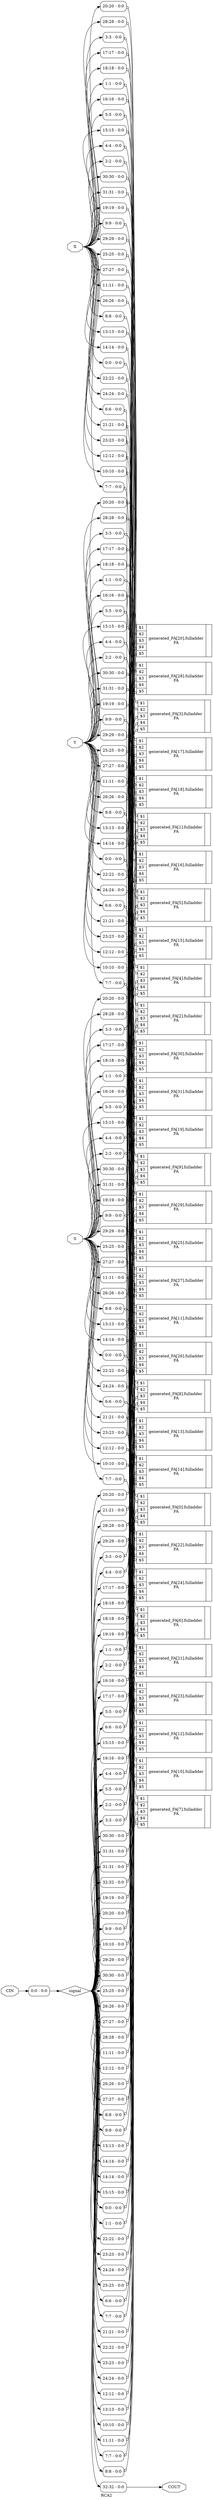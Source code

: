 digraph "RCA2" {
label="RCA2";
rankdir="LR";
remincross=true;
n1 [ shape=diamond, label="signal", color="black", fontcolor="black" ];
n2 [ shape=octagon, label="S", color="black", fontcolor="black" ];
n3 [ shape=octagon, label="COUT", color="black", fontcolor="black" ];
n4 [ shape=octagon, label="CIN", color="black", fontcolor="black" ];
n5 [ shape=octagon, label="Y", color="black", fontcolor="black" ];
n6 [ shape=octagon, label="X", color="black", fontcolor="black" ];
c12 [ shape=record, label="{{<p7> $1|<p8> $2|<p9> $3|<p10> $4|<p11> $5}|generated_FA[31].fulladder\nFA|{}}" ];
x0 [ shape=record, style=rounded, label="<s0> 31:31 - 0:0 " ];
x0:e -> c12:p11:w [arrowhead=odiamond, arrowtail=odiamond, dir=both, color="black", label=""];
x1 [ shape=record, style=rounded, label="<s0> 32:32 - 0:0 " ];
x1:e -> c12:p10:w [arrowhead=odiamond, arrowtail=odiamond, dir=both, color="black", label=""];
x2 [ shape=record, style=rounded, label="<s0> 31:31 - 0:0 " ];
x2:e -> c12:p9:w [arrowhead=odiamond, arrowtail=odiamond, dir=both, color="black", label=""];
x3 [ shape=record, style=rounded, label="<s0> 31:31 - 0:0 " ];
x3:e -> c12:p8:w [arrowhead=odiamond, arrowtail=odiamond, dir=both, color="black", label=""];
x4 [ shape=record, style=rounded, label="<s0> 31:31 - 0:0 " ];
x4:e -> c12:p7:w [arrowhead=odiamond, arrowtail=odiamond, dir=both, color="black", label=""];
c13 [ shape=record, label="{{<p7> $1|<p8> $2|<p9> $3|<p10> $4|<p11> $5}|generated_FA[30].fulladder\nFA|{}}" ];
x5 [ shape=record, style=rounded, label="<s0> 30:30 - 0:0 " ];
x5:e -> c13:p11:w [arrowhead=odiamond, arrowtail=odiamond, dir=both, color="black", label=""];
x6 [ shape=record, style=rounded, label="<s0> 31:31 - 0:0 " ];
x6:e -> c13:p10:w [arrowhead=odiamond, arrowtail=odiamond, dir=both, color="black", label=""];
x7 [ shape=record, style=rounded, label="<s0> 30:30 - 0:0 " ];
x7:e -> c13:p9:w [arrowhead=odiamond, arrowtail=odiamond, dir=both, color="black", label=""];
x8 [ shape=record, style=rounded, label="<s0> 30:30 - 0:0 " ];
x8:e -> c13:p8:w [arrowhead=odiamond, arrowtail=odiamond, dir=both, color="black", label=""];
x9 [ shape=record, style=rounded, label="<s0> 30:30 - 0:0 " ];
x9:e -> c13:p7:w [arrowhead=odiamond, arrowtail=odiamond, dir=both, color="black", label=""];
c14 [ shape=record, label="{{<p7> $1|<p8> $2|<p9> $3|<p10> $4|<p11> $5}|generated_FA[29].fulladder\nFA|{}}" ];
x10 [ shape=record, style=rounded, label="<s0> 29:29 - 0:0 " ];
x10:e -> c14:p11:w [arrowhead=odiamond, arrowtail=odiamond, dir=both, color="black", label=""];
x11 [ shape=record, style=rounded, label="<s0> 30:30 - 0:0 " ];
x11:e -> c14:p10:w [arrowhead=odiamond, arrowtail=odiamond, dir=both, color="black", label=""];
x12 [ shape=record, style=rounded, label="<s0> 29:29 - 0:0 " ];
x12:e -> c14:p9:w [arrowhead=odiamond, arrowtail=odiamond, dir=both, color="black", label=""];
x13 [ shape=record, style=rounded, label="<s0> 29:29 - 0:0 " ];
x13:e -> c14:p8:w [arrowhead=odiamond, arrowtail=odiamond, dir=both, color="black", label=""];
x14 [ shape=record, style=rounded, label="<s0> 29:29 - 0:0 " ];
x14:e -> c14:p7:w [arrowhead=odiamond, arrowtail=odiamond, dir=both, color="black", label=""];
c15 [ shape=record, label="{{<p7> $1|<p8> $2|<p9> $3|<p10> $4|<p11> $5}|generated_FA[28].fulladder\nFA|{}}" ];
x15 [ shape=record, style=rounded, label="<s0> 28:28 - 0:0 " ];
x15:e -> c15:p11:w [arrowhead=odiamond, arrowtail=odiamond, dir=both, color="black", label=""];
x16 [ shape=record, style=rounded, label="<s0> 29:29 - 0:0 " ];
x16:e -> c15:p10:w [arrowhead=odiamond, arrowtail=odiamond, dir=both, color="black", label=""];
x17 [ shape=record, style=rounded, label="<s0> 28:28 - 0:0 " ];
x17:e -> c15:p9:w [arrowhead=odiamond, arrowtail=odiamond, dir=both, color="black", label=""];
x18 [ shape=record, style=rounded, label="<s0> 28:28 - 0:0 " ];
x18:e -> c15:p8:w [arrowhead=odiamond, arrowtail=odiamond, dir=both, color="black", label=""];
x19 [ shape=record, style=rounded, label="<s0> 28:28 - 0:0 " ];
x19:e -> c15:p7:w [arrowhead=odiamond, arrowtail=odiamond, dir=both, color="black", label=""];
c16 [ shape=record, label="{{<p7> $1|<p8> $2|<p9> $3|<p10> $4|<p11> $5}|generated_FA[27].fulladder\nFA|{}}" ];
x20 [ shape=record, style=rounded, label="<s0> 27:27 - 0:0 " ];
x20:e -> c16:p11:w [arrowhead=odiamond, arrowtail=odiamond, dir=both, color="black", label=""];
x21 [ shape=record, style=rounded, label="<s0> 28:28 - 0:0 " ];
x21:e -> c16:p10:w [arrowhead=odiamond, arrowtail=odiamond, dir=both, color="black", label=""];
x22 [ shape=record, style=rounded, label="<s0> 27:27 - 0:0 " ];
x22:e -> c16:p9:w [arrowhead=odiamond, arrowtail=odiamond, dir=both, color="black", label=""];
x23 [ shape=record, style=rounded, label="<s0> 27:27 - 0:0 " ];
x23:e -> c16:p8:w [arrowhead=odiamond, arrowtail=odiamond, dir=both, color="black", label=""];
x24 [ shape=record, style=rounded, label="<s0> 27:27 - 0:0 " ];
x24:e -> c16:p7:w [arrowhead=odiamond, arrowtail=odiamond, dir=both, color="black", label=""];
c17 [ shape=record, label="{{<p7> $1|<p8> $2|<p9> $3|<p10> $4|<p11> $5}|generated_FA[26].fulladder\nFA|{}}" ];
x25 [ shape=record, style=rounded, label="<s0> 26:26 - 0:0 " ];
x25:e -> c17:p11:w [arrowhead=odiamond, arrowtail=odiamond, dir=both, color="black", label=""];
x26 [ shape=record, style=rounded, label="<s0> 27:27 - 0:0 " ];
x26:e -> c17:p10:w [arrowhead=odiamond, arrowtail=odiamond, dir=both, color="black", label=""];
x27 [ shape=record, style=rounded, label="<s0> 26:26 - 0:0 " ];
x27:e -> c17:p9:w [arrowhead=odiamond, arrowtail=odiamond, dir=both, color="black", label=""];
x28 [ shape=record, style=rounded, label="<s0> 26:26 - 0:0 " ];
x28:e -> c17:p8:w [arrowhead=odiamond, arrowtail=odiamond, dir=both, color="black", label=""];
x29 [ shape=record, style=rounded, label="<s0> 26:26 - 0:0 " ];
x29:e -> c17:p7:w [arrowhead=odiamond, arrowtail=odiamond, dir=both, color="black", label=""];
c18 [ shape=record, label="{{<p7> $1|<p8> $2|<p9> $3|<p10> $4|<p11> $5}|generated_FA[25].fulladder\nFA|{}}" ];
x30 [ shape=record, style=rounded, label="<s0> 25:25 - 0:0 " ];
x30:e -> c18:p11:w [arrowhead=odiamond, arrowtail=odiamond, dir=both, color="black", label=""];
x31 [ shape=record, style=rounded, label="<s0> 26:26 - 0:0 " ];
x31:e -> c18:p10:w [arrowhead=odiamond, arrowtail=odiamond, dir=both, color="black", label=""];
x32 [ shape=record, style=rounded, label="<s0> 25:25 - 0:0 " ];
x32:e -> c18:p9:w [arrowhead=odiamond, arrowtail=odiamond, dir=both, color="black", label=""];
x33 [ shape=record, style=rounded, label="<s0> 25:25 - 0:0 " ];
x33:e -> c18:p8:w [arrowhead=odiamond, arrowtail=odiamond, dir=both, color="black", label=""];
x34 [ shape=record, style=rounded, label="<s0> 25:25 - 0:0 " ];
x34:e -> c18:p7:w [arrowhead=odiamond, arrowtail=odiamond, dir=both, color="black", label=""];
c19 [ shape=record, label="{{<p7> $1|<p8> $2|<p9> $3|<p10> $4|<p11> $5}|generated_FA[24].fulladder\nFA|{}}" ];
x35 [ shape=record, style=rounded, label="<s0> 24:24 - 0:0 " ];
x35:e -> c19:p11:w [arrowhead=odiamond, arrowtail=odiamond, dir=both, color="black", label=""];
x36 [ shape=record, style=rounded, label="<s0> 25:25 - 0:0 " ];
x36:e -> c19:p10:w [arrowhead=odiamond, arrowtail=odiamond, dir=both, color="black", label=""];
x37 [ shape=record, style=rounded, label="<s0> 24:24 - 0:0 " ];
x37:e -> c19:p9:w [arrowhead=odiamond, arrowtail=odiamond, dir=both, color="black", label=""];
x38 [ shape=record, style=rounded, label="<s0> 24:24 - 0:0 " ];
x38:e -> c19:p8:w [arrowhead=odiamond, arrowtail=odiamond, dir=both, color="black", label=""];
x39 [ shape=record, style=rounded, label="<s0> 24:24 - 0:0 " ];
x39:e -> c19:p7:w [arrowhead=odiamond, arrowtail=odiamond, dir=both, color="black", label=""];
c20 [ shape=record, label="{{<p7> $1|<p8> $2|<p9> $3|<p10> $4|<p11> $5}|generated_FA[23].fulladder\nFA|{}}" ];
x40 [ shape=record, style=rounded, label="<s0> 23:23 - 0:0 " ];
x40:e -> c20:p11:w [arrowhead=odiamond, arrowtail=odiamond, dir=both, color="black", label=""];
x41 [ shape=record, style=rounded, label="<s0> 24:24 - 0:0 " ];
x41:e -> c20:p10:w [arrowhead=odiamond, arrowtail=odiamond, dir=both, color="black", label=""];
x42 [ shape=record, style=rounded, label="<s0> 23:23 - 0:0 " ];
x42:e -> c20:p9:w [arrowhead=odiamond, arrowtail=odiamond, dir=both, color="black", label=""];
x43 [ shape=record, style=rounded, label="<s0> 23:23 - 0:0 " ];
x43:e -> c20:p8:w [arrowhead=odiamond, arrowtail=odiamond, dir=both, color="black", label=""];
x44 [ shape=record, style=rounded, label="<s0> 23:23 - 0:0 " ];
x44:e -> c20:p7:w [arrowhead=odiamond, arrowtail=odiamond, dir=both, color="black", label=""];
c21 [ shape=record, label="{{<p7> $1|<p8> $2|<p9> $3|<p10> $4|<p11> $5}|generated_FA[22].fulladder\nFA|{}}" ];
x45 [ shape=record, style=rounded, label="<s0> 22:22 - 0:0 " ];
x45:e -> c21:p11:w [arrowhead=odiamond, arrowtail=odiamond, dir=both, color="black", label=""];
x46 [ shape=record, style=rounded, label="<s0> 23:23 - 0:0 " ];
x46:e -> c21:p10:w [arrowhead=odiamond, arrowtail=odiamond, dir=both, color="black", label=""];
x47 [ shape=record, style=rounded, label="<s0> 22:22 - 0:0 " ];
x47:e -> c21:p9:w [arrowhead=odiamond, arrowtail=odiamond, dir=both, color="black", label=""];
x48 [ shape=record, style=rounded, label="<s0> 22:22 - 0:0 " ];
x48:e -> c21:p8:w [arrowhead=odiamond, arrowtail=odiamond, dir=both, color="black", label=""];
x49 [ shape=record, style=rounded, label="<s0> 22:22 - 0:0 " ];
x49:e -> c21:p7:w [arrowhead=odiamond, arrowtail=odiamond, dir=both, color="black", label=""];
c22 [ shape=record, label="{{<p7> $1|<p8> $2|<p9> $3|<p10> $4|<p11> $5}|generated_FA[21].fulladder\nFA|{}}" ];
x50 [ shape=record, style=rounded, label="<s0> 21:21 - 0:0 " ];
x50:e -> c22:p11:w [arrowhead=odiamond, arrowtail=odiamond, dir=both, color="black", label=""];
x51 [ shape=record, style=rounded, label="<s0> 22:22 - 0:0 " ];
x51:e -> c22:p10:w [arrowhead=odiamond, arrowtail=odiamond, dir=both, color="black", label=""];
x52 [ shape=record, style=rounded, label="<s0> 21:21 - 0:0 " ];
x52:e -> c22:p9:w [arrowhead=odiamond, arrowtail=odiamond, dir=both, color="black", label=""];
x53 [ shape=record, style=rounded, label="<s0> 21:21 - 0:0 " ];
x53:e -> c22:p8:w [arrowhead=odiamond, arrowtail=odiamond, dir=both, color="black", label=""];
x54 [ shape=record, style=rounded, label="<s0> 21:21 - 0:0 " ];
x54:e -> c22:p7:w [arrowhead=odiamond, arrowtail=odiamond, dir=both, color="black", label=""];
c23 [ shape=record, label="{{<p7> $1|<p8> $2|<p9> $3|<p10> $4|<p11> $5}|generated_FA[20].fulladder\nFA|{}}" ];
x55 [ shape=record, style=rounded, label="<s0> 20:20 - 0:0 " ];
x55:e -> c23:p11:w [arrowhead=odiamond, arrowtail=odiamond, dir=both, color="black", label=""];
x56 [ shape=record, style=rounded, label="<s0> 21:21 - 0:0 " ];
x56:e -> c23:p10:w [arrowhead=odiamond, arrowtail=odiamond, dir=both, color="black", label=""];
x57 [ shape=record, style=rounded, label="<s0> 20:20 - 0:0 " ];
x57:e -> c23:p9:w [arrowhead=odiamond, arrowtail=odiamond, dir=both, color="black", label=""];
x58 [ shape=record, style=rounded, label="<s0> 20:20 - 0:0 " ];
x58:e -> c23:p8:w [arrowhead=odiamond, arrowtail=odiamond, dir=both, color="black", label=""];
x59 [ shape=record, style=rounded, label="<s0> 20:20 - 0:0 " ];
x59:e -> c23:p7:w [arrowhead=odiamond, arrowtail=odiamond, dir=both, color="black", label=""];
c24 [ shape=record, label="{{<p7> $1|<p8> $2|<p9> $3|<p10> $4|<p11> $5}|generated_FA[19].fulladder\nFA|{}}" ];
x60 [ shape=record, style=rounded, label="<s0> 19:19 - 0:0 " ];
x60:e -> c24:p11:w [arrowhead=odiamond, arrowtail=odiamond, dir=both, color="black", label=""];
x61 [ shape=record, style=rounded, label="<s0> 20:20 - 0:0 " ];
x61:e -> c24:p10:w [arrowhead=odiamond, arrowtail=odiamond, dir=both, color="black", label=""];
x62 [ shape=record, style=rounded, label="<s0> 19:19 - 0:0 " ];
x62:e -> c24:p9:w [arrowhead=odiamond, arrowtail=odiamond, dir=both, color="black", label=""];
x63 [ shape=record, style=rounded, label="<s0> 19:19 - 0:0 " ];
x63:e -> c24:p8:w [arrowhead=odiamond, arrowtail=odiamond, dir=both, color="black", label=""];
x64 [ shape=record, style=rounded, label="<s0> 19:19 - 0:0 " ];
x64:e -> c24:p7:w [arrowhead=odiamond, arrowtail=odiamond, dir=both, color="black", label=""];
c25 [ shape=record, label="{{<p7> $1|<p8> $2|<p9> $3|<p10> $4|<p11> $5}|generated_FA[18].fulladder\nFA|{}}" ];
x65 [ shape=record, style=rounded, label="<s0> 18:18 - 0:0 " ];
x65:e -> c25:p11:w [arrowhead=odiamond, arrowtail=odiamond, dir=both, color="black", label=""];
x66 [ shape=record, style=rounded, label="<s0> 19:19 - 0:0 " ];
x66:e -> c25:p10:w [arrowhead=odiamond, arrowtail=odiamond, dir=both, color="black", label=""];
x67 [ shape=record, style=rounded, label="<s0> 18:18 - 0:0 " ];
x67:e -> c25:p9:w [arrowhead=odiamond, arrowtail=odiamond, dir=both, color="black", label=""];
x68 [ shape=record, style=rounded, label="<s0> 18:18 - 0:0 " ];
x68:e -> c25:p8:w [arrowhead=odiamond, arrowtail=odiamond, dir=both, color="black", label=""];
x69 [ shape=record, style=rounded, label="<s0> 18:18 - 0:0 " ];
x69:e -> c25:p7:w [arrowhead=odiamond, arrowtail=odiamond, dir=both, color="black", label=""];
c26 [ shape=record, label="{{<p7> $1|<p8> $2|<p9> $3|<p10> $4|<p11> $5}|generated_FA[17].fulladder\nFA|{}}" ];
x70 [ shape=record, style=rounded, label="<s0> 17:17 - 0:0 " ];
x70:e -> c26:p11:w [arrowhead=odiamond, arrowtail=odiamond, dir=both, color="black", label=""];
x71 [ shape=record, style=rounded, label="<s0> 18:18 - 0:0 " ];
x71:e -> c26:p10:w [arrowhead=odiamond, arrowtail=odiamond, dir=both, color="black", label=""];
x72 [ shape=record, style=rounded, label="<s0> 17:17 - 0:0 " ];
x72:e -> c26:p9:w [arrowhead=odiamond, arrowtail=odiamond, dir=both, color="black", label=""];
x73 [ shape=record, style=rounded, label="<s0> 17:17 - 0:0 " ];
x73:e -> c26:p8:w [arrowhead=odiamond, arrowtail=odiamond, dir=both, color="black", label=""];
x74 [ shape=record, style=rounded, label="<s0> 17:17 - 0:0 " ];
x74:e -> c26:p7:w [arrowhead=odiamond, arrowtail=odiamond, dir=both, color="black", label=""];
c27 [ shape=record, label="{{<p7> $1|<p8> $2|<p9> $3|<p10> $4|<p11> $5}|generated_FA[16].fulladder\nFA|{}}" ];
x75 [ shape=record, style=rounded, label="<s0> 16:16 - 0:0 " ];
x75:e -> c27:p11:w [arrowhead=odiamond, arrowtail=odiamond, dir=both, color="black", label=""];
x76 [ shape=record, style=rounded, label="<s0> 17:17 - 0:0 " ];
x76:e -> c27:p10:w [arrowhead=odiamond, arrowtail=odiamond, dir=both, color="black", label=""];
x77 [ shape=record, style=rounded, label="<s0> 16:16 - 0:0 " ];
x77:e -> c27:p9:w [arrowhead=odiamond, arrowtail=odiamond, dir=both, color="black", label=""];
x78 [ shape=record, style=rounded, label="<s0> 16:16 - 0:0 " ];
x78:e -> c27:p8:w [arrowhead=odiamond, arrowtail=odiamond, dir=both, color="black", label=""];
x79 [ shape=record, style=rounded, label="<s0> 16:16 - 0:0 " ];
x79:e -> c27:p7:w [arrowhead=odiamond, arrowtail=odiamond, dir=both, color="black", label=""];
c28 [ shape=record, label="{{<p7> $1|<p8> $2|<p9> $3|<p10> $4|<p11> $5}|generated_FA[15].fulladder\nFA|{}}" ];
x80 [ shape=record, style=rounded, label="<s0> 15:15 - 0:0 " ];
x80:e -> c28:p11:w [arrowhead=odiamond, arrowtail=odiamond, dir=both, color="black", label=""];
x81 [ shape=record, style=rounded, label="<s0> 16:16 - 0:0 " ];
x81:e -> c28:p10:w [arrowhead=odiamond, arrowtail=odiamond, dir=both, color="black", label=""];
x82 [ shape=record, style=rounded, label="<s0> 15:15 - 0:0 " ];
x82:e -> c28:p9:w [arrowhead=odiamond, arrowtail=odiamond, dir=both, color="black", label=""];
x83 [ shape=record, style=rounded, label="<s0> 15:15 - 0:0 " ];
x83:e -> c28:p8:w [arrowhead=odiamond, arrowtail=odiamond, dir=both, color="black", label=""];
x84 [ shape=record, style=rounded, label="<s0> 15:15 - 0:0 " ];
x84:e -> c28:p7:w [arrowhead=odiamond, arrowtail=odiamond, dir=both, color="black", label=""];
c29 [ shape=record, label="{{<p7> $1|<p8> $2|<p9> $3|<p10> $4|<p11> $5}|generated_FA[14].fulladder\nFA|{}}" ];
x85 [ shape=record, style=rounded, label="<s0> 14:14 - 0:0 " ];
x85:e -> c29:p11:w [arrowhead=odiamond, arrowtail=odiamond, dir=both, color="black", label=""];
x86 [ shape=record, style=rounded, label="<s0> 15:15 - 0:0 " ];
x86:e -> c29:p10:w [arrowhead=odiamond, arrowtail=odiamond, dir=both, color="black", label=""];
x87 [ shape=record, style=rounded, label="<s0> 14:14 - 0:0 " ];
x87:e -> c29:p9:w [arrowhead=odiamond, arrowtail=odiamond, dir=both, color="black", label=""];
x88 [ shape=record, style=rounded, label="<s0> 14:14 - 0:0 " ];
x88:e -> c29:p8:w [arrowhead=odiamond, arrowtail=odiamond, dir=both, color="black", label=""];
x89 [ shape=record, style=rounded, label="<s0> 14:14 - 0:0 " ];
x89:e -> c29:p7:w [arrowhead=odiamond, arrowtail=odiamond, dir=both, color="black", label=""];
c30 [ shape=record, label="{{<p7> $1|<p8> $2|<p9> $3|<p10> $4|<p11> $5}|generated_FA[13].fulladder\nFA|{}}" ];
x90 [ shape=record, style=rounded, label="<s0> 13:13 - 0:0 " ];
x90:e -> c30:p11:w [arrowhead=odiamond, arrowtail=odiamond, dir=both, color="black", label=""];
x91 [ shape=record, style=rounded, label="<s0> 14:14 - 0:0 " ];
x91:e -> c30:p10:w [arrowhead=odiamond, arrowtail=odiamond, dir=both, color="black", label=""];
x92 [ shape=record, style=rounded, label="<s0> 13:13 - 0:0 " ];
x92:e -> c30:p9:w [arrowhead=odiamond, arrowtail=odiamond, dir=both, color="black", label=""];
x93 [ shape=record, style=rounded, label="<s0> 13:13 - 0:0 " ];
x93:e -> c30:p8:w [arrowhead=odiamond, arrowtail=odiamond, dir=both, color="black", label=""];
x94 [ shape=record, style=rounded, label="<s0> 13:13 - 0:0 " ];
x94:e -> c30:p7:w [arrowhead=odiamond, arrowtail=odiamond, dir=both, color="black", label=""];
c31 [ shape=record, label="{{<p7> $1|<p8> $2|<p9> $3|<p10> $4|<p11> $5}|generated_FA[12].fulladder\nFA|{}}" ];
x95 [ shape=record, style=rounded, label="<s0> 12:12 - 0:0 " ];
x95:e -> c31:p11:w [arrowhead=odiamond, arrowtail=odiamond, dir=both, color="black", label=""];
x96 [ shape=record, style=rounded, label="<s0> 13:13 - 0:0 " ];
x96:e -> c31:p10:w [arrowhead=odiamond, arrowtail=odiamond, dir=both, color="black", label=""];
x97 [ shape=record, style=rounded, label="<s0> 12:12 - 0:0 " ];
x97:e -> c31:p9:w [arrowhead=odiamond, arrowtail=odiamond, dir=both, color="black", label=""];
x98 [ shape=record, style=rounded, label="<s0> 12:12 - 0:0 " ];
x98:e -> c31:p8:w [arrowhead=odiamond, arrowtail=odiamond, dir=both, color="black", label=""];
x99 [ shape=record, style=rounded, label="<s0> 12:12 - 0:0 " ];
x99:e -> c31:p7:w [arrowhead=odiamond, arrowtail=odiamond, dir=both, color="black", label=""];
c32 [ shape=record, label="{{<p7> $1|<p8> $2|<p9> $3|<p10> $4|<p11> $5}|generated_FA[11].fulladder\nFA|{}}" ];
x100 [ shape=record, style=rounded, label="<s0> 11:11 - 0:0 " ];
x100:e -> c32:p11:w [arrowhead=odiamond, arrowtail=odiamond, dir=both, color="black", label=""];
x101 [ shape=record, style=rounded, label="<s0> 12:12 - 0:0 " ];
x101:e -> c32:p10:w [arrowhead=odiamond, arrowtail=odiamond, dir=both, color="black", label=""];
x102 [ shape=record, style=rounded, label="<s0> 11:11 - 0:0 " ];
x102:e -> c32:p9:w [arrowhead=odiamond, arrowtail=odiamond, dir=both, color="black", label=""];
x103 [ shape=record, style=rounded, label="<s0> 11:11 - 0:0 " ];
x103:e -> c32:p8:w [arrowhead=odiamond, arrowtail=odiamond, dir=both, color="black", label=""];
x104 [ shape=record, style=rounded, label="<s0> 11:11 - 0:0 " ];
x104:e -> c32:p7:w [arrowhead=odiamond, arrowtail=odiamond, dir=both, color="black", label=""];
c33 [ shape=record, label="{{<p7> $1|<p8> $2|<p9> $3|<p10> $4|<p11> $5}|generated_FA[10].fulladder\nFA|{}}" ];
x105 [ shape=record, style=rounded, label="<s0> 10:10 - 0:0 " ];
x105:e -> c33:p11:w [arrowhead=odiamond, arrowtail=odiamond, dir=both, color="black", label=""];
x106 [ shape=record, style=rounded, label="<s0> 11:11 - 0:0 " ];
x106:e -> c33:p10:w [arrowhead=odiamond, arrowtail=odiamond, dir=both, color="black", label=""];
x107 [ shape=record, style=rounded, label="<s0> 10:10 - 0:0 " ];
x107:e -> c33:p9:w [arrowhead=odiamond, arrowtail=odiamond, dir=both, color="black", label=""];
x108 [ shape=record, style=rounded, label="<s0> 10:10 - 0:0 " ];
x108:e -> c33:p8:w [arrowhead=odiamond, arrowtail=odiamond, dir=both, color="black", label=""];
x109 [ shape=record, style=rounded, label="<s0> 10:10 - 0:0 " ];
x109:e -> c33:p7:w [arrowhead=odiamond, arrowtail=odiamond, dir=both, color="black", label=""];
c34 [ shape=record, label="{{<p7> $1|<p8> $2|<p9> $3|<p10> $4|<p11> $5}|generated_FA[9].fulladder\nFA|{}}" ];
x110 [ shape=record, style=rounded, label="<s0> 9:9 - 0:0 " ];
x110:e -> c34:p11:w [arrowhead=odiamond, arrowtail=odiamond, dir=both, color="black", label=""];
x111 [ shape=record, style=rounded, label="<s0> 10:10 - 0:0 " ];
x111:e -> c34:p10:w [arrowhead=odiamond, arrowtail=odiamond, dir=both, color="black", label=""];
x112 [ shape=record, style=rounded, label="<s0> 9:9 - 0:0 " ];
x112:e -> c34:p9:w [arrowhead=odiamond, arrowtail=odiamond, dir=both, color="black", label=""];
x113 [ shape=record, style=rounded, label="<s0> 9:9 - 0:0 " ];
x113:e -> c34:p8:w [arrowhead=odiamond, arrowtail=odiamond, dir=both, color="black", label=""];
x114 [ shape=record, style=rounded, label="<s0> 9:9 - 0:0 " ];
x114:e -> c34:p7:w [arrowhead=odiamond, arrowtail=odiamond, dir=both, color="black", label=""];
c35 [ shape=record, label="{{<p7> $1|<p8> $2|<p9> $3|<p10> $4|<p11> $5}|generated_FA[8].fulladder\nFA|{}}" ];
x115 [ shape=record, style=rounded, label="<s0> 8:8 - 0:0 " ];
x115:e -> c35:p11:w [arrowhead=odiamond, arrowtail=odiamond, dir=both, color="black", label=""];
x116 [ shape=record, style=rounded, label="<s0> 9:9 - 0:0 " ];
x116:e -> c35:p10:w [arrowhead=odiamond, arrowtail=odiamond, dir=both, color="black", label=""];
x117 [ shape=record, style=rounded, label="<s0> 8:8 - 0:0 " ];
x117:e -> c35:p9:w [arrowhead=odiamond, arrowtail=odiamond, dir=both, color="black", label=""];
x118 [ shape=record, style=rounded, label="<s0> 8:8 - 0:0 " ];
x118:e -> c35:p8:w [arrowhead=odiamond, arrowtail=odiamond, dir=both, color="black", label=""];
x119 [ shape=record, style=rounded, label="<s0> 8:8 - 0:0 " ];
x119:e -> c35:p7:w [arrowhead=odiamond, arrowtail=odiamond, dir=both, color="black", label=""];
c36 [ shape=record, label="{{<p7> $1|<p8> $2|<p9> $3|<p10> $4|<p11> $5}|generated_FA[7].fulladder\nFA|{}}" ];
x120 [ shape=record, style=rounded, label="<s0> 7:7 - 0:0 " ];
x120:e -> c36:p11:w [arrowhead=odiamond, arrowtail=odiamond, dir=both, color="black", label=""];
x121 [ shape=record, style=rounded, label="<s0> 8:8 - 0:0 " ];
x121:e -> c36:p10:w [arrowhead=odiamond, arrowtail=odiamond, dir=both, color="black", label=""];
x122 [ shape=record, style=rounded, label="<s0> 7:7 - 0:0 " ];
x122:e -> c36:p9:w [arrowhead=odiamond, arrowtail=odiamond, dir=both, color="black", label=""];
x123 [ shape=record, style=rounded, label="<s0> 7:7 - 0:0 " ];
x123:e -> c36:p8:w [arrowhead=odiamond, arrowtail=odiamond, dir=both, color="black", label=""];
x124 [ shape=record, style=rounded, label="<s0> 7:7 - 0:0 " ];
x124:e -> c36:p7:w [arrowhead=odiamond, arrowtail=odiamond, dir=both, color="black", label=""];
c37 [ shape=record, label="{{<p7> $1|<p8> $2|<p9> $3|<p10> $4|<p11> $5}|generated_FA[6].fulladder\nFA|{}}" ];
x125 [ shape=record, style=rounded, label="<s0> 6:6 - 0:0 " ];
x125:e -> c37:p11:w [arrowhead=odiamond, arrowtail=odiamond, dir=both, color="black", label=""];
x126 [ shape=record, style=rounded, label="<s0> 7:7 - 0:0 " ];
x126:e -> c37:p10:w [arrowhead=odiamond, arrowtail=odiamond, dir=both, color="black", label=""];
x127 [ shape=record, style=rounded, label="<s0> 6:6 - 0:0 " ];
x127:e -> c37:p9:w [arrowhead=odiamond, arrowtail=odiamond, dir=both, color="black", label=""];
x128 [ shape=record, style=rounded, label="<s0> 6:6 - 0:0 " ];
x128:e -> c37:p8:w [arrowhead=odiamond, arrowtail=odiamond, dir=both, color="black", label=""];
x129 [ shape=record, style=rounded, label="<s0> 6:6 - 0:0 " ];
x129:e -> c37:p7:w [arrowhead=odiamond, arrowtail=odiamond, dir=both, color="black", label=""];
c38 [ shape=record, label="{{<p7> $1|<p8> $2|<p9> $3|<p10> $4|<p11> $5}|generated_FA[5].fulladder\nFA|{}}" ];
x130 [ shape=record, style=rounded, label="<s0> 5:5 - 0:0 " ];
x130:e -> c38:p11:w [arrowhead=odiamond, arrowtail=odiamond, dir=both, color="black", label=""];
x131 [ shape=record, style=rounded, label="<s0> 6:6 - 0:0 " ];
x131:e -> c38:p10:w [arrowhead=odiamond, arrowtail=odiamond, dir=both, color="black", label=""];
x132 [ shape=record, style=rounded, label="<s0> 5:5 - 0:0 " ];
x132:e -> c38:p9:w [arrowhead=odiamond, arrowtail=odiamond, dir=both, color="black", label=""];
x133 [ shape=record, style=rounded, label="<s0> 5:5 - 0:0 " ];
x133:e -> c38:p8:w [arrowhead=odiamond, arrowtail=odiamond, dir=both, color="black", label=""];
x134 [ shape=record, style=rounded, label="<s0> 5:5 - 0:0 " ];
x134:e -> c38:p7:w [arrowhead=odiamond, arrowtail=odiamond, dir=both, color="black", label=""];
c39 [ shape=record, label="{{<p7> $1|<p8> $2|<p9> $3|<p10> $4|<p11> $5}|generated_FA[4].fulladder\nFA|{}}" ];
x135 [ shape=record, style=rounded, label="<s0> 4:4 - 0:0 " ];
x135:e -> c39:p11:w [arrowhead=odiamond, arrowtail=odiamond, dir=both, color="black", label=""];
x136 [ shape=record, style=rounded, label="<s0> 5:5 - 0:0 " ];
x136:e -> c39:p10:w [arrowhead=odiamond, arrowtail=odiamond, dir=both, color="black", label=""];
x137 [ shape=record, style=rounded, label="<s0> 4:4 - 0:0 " ];
x137:e -> c39:p9:w [arrowhead=odiamond, arrowtail=odiamond, dir=both, color="black", label=""];
x138 [ shape=record, style=rounded, label="<s0> 4:4 - 0:0 " ];
x138:e -> c39:p8:w [arrowhead=odiamond, arrowtail=odiamond, dir=both, color="black", label=""];
x139 [ shape=record, style=rounded, label="<s0> 4:4 - 0:0 " ];
x139:e -> c39:p7:w [arrowhead=odiamond, arrowtail=odiamond, dir=both, color="black", label=""];
c40 [ shape=record, label="{{<p7> $1|<p8> $2|<p9> $3|<p10> $4|<p11> $5}|generated_FA[3].fulladder\nFA|{}}" ];
x140 [ shape=record, style=rounded, label="<s0> 3:3 - 0:0 " ];
x140:e -> c40:p11:w [arrowhead=odiamond, arrowtail=odiamond, dir=both, color="black", label=""];
x141 [ shape=record, style=rounded, label="<s0> 4:4 - 0:0 " ];
x141:e -> c40:p10:w [arrowhead=odiamond, arrowtail=odiamond, dir=both, color="black", label=""];
x142 [ shape=record, style=rounded, label="<s0> 3:3 - 0:0 " ];
x142:e -> c40:p9:w [arrowhead=odiamond, arrowtail=odiamond, dir=both, color="black", label=""];
x143 [ shape=record, style=rounded, label="<s0> 3:3 - 0:0 " ];
x143:e -> c40:p8:w [arrowhead=odiamond, arrowtail=odiamond, dir=both, color="black", label=""];
x144 [ shape=record, style=rounded, label="<s0> 3:3 - 0:0 " ];
x144:e -> c40:p7:w [arrowhead=odiamond, arrowtail=odiamond, dir=both, color="black", label=""];
c41 [ shape=record, label="{{<p7> $1|<p8> $2|<p9> $3|<p10> $4|<p11> $5}|generated_FA[2].fulladder\nFA|{}}" ];
x145 [ shape=record, style=rounded, label="<s0> 2:2 - 0:0 " ];
x145:e -> c41:p11:w [arrowhead=odiamond, arrowtail=odiamond, dir=both, color="black", label=""];
x146 [ shape=record, style=rounded, label="<s0> 3:3 - 0:0 " ];
x146:e -> c41:p10:w [arrowhead=odiamond, arrowtail=odiamond, dir=both, color="black", label=""];
x147 [ shape=record, style=rounded, label="<s0> 2:2 - 0:0 " ];
x147:e -> c41:p9:w [arrowhead=odiamond, arrowtail=odiamond, dir=both, color="black", label=""];
x148 [ shape=record, style=rounded, label="<s0> 2:2 - 0:0 " ];
x148:e -> c41:p8:w [arrowhead=odiamond, arrowtail=odiamond, dir=both, color="black", label=""];
x149 [ shape=record, style=rounded, label="<s0> 2:2 - 0:0 " ];
x149:e -> c41:p7:w [arrowhead=odiamond, arrowtail=odiamond, dir=both, color="black", label=""];
c42 [ shape=record, label="{{<p7> $1|<p8> $2|<p9> $3|<p10> $4|<p11> $5}|generated_FA[1].fulladder\nFA|{}}" ];
x150 [ shape=record, style=rounded, label="<s0> 1:1 - 0:0 " ];
x150:e -> c42:p11:w [arrowhead=odiamond, arrowtail=odiamond, dir=both, color="black", label=""];
x151 [ shape=record, style=rounded, label="<s0> 2:2 - 0:0 " ];
x151:e -> c42:p10:w [arrowhead=odiamond, arrowtail=odiamond, dir=both, color="black", label=""];
x152 [ shape=record, style=rounded, label="<s0> 1:1 - 0:0 " ];
x152:e -> c42:p9:w [arrowhead=odiamond, arrowtail=odiamond, dir=both, color="black", label=""];
x153 [ shape=record, style=rounded, label="<s0> 1:1 - 0:0 " ];
x153:e -> c42:p8:w [arrowhead=odiamond, arrowtail=odiamond, dir=both, color="black", label=""];
x154 [ shape=record, style=rounded, label="<s0> 1:1 - 0:0 " ];
x154:e -> c42:p7:w [arrowhead=odiamond, arrowtail=odiamond, dir=both, color="black", label=""];
c43 [ shape=record, label="{{<p7> $1|<p8> $2|<p9> $3|<p10> $4|<p11> $5}|generated_FA[0].fulladder\nFA|{}}" ];
x155 [ shape=record, style=rounded, label="<s0> 0:0 - 0:0 " ];
x155:e -> c43:p11:w [arrowhead=odiamond, arrowtail=odiamond, dir=both, color="black", label=""];
x156 [ shape=record, style=rounded, label="<s0> 1:1 - 0:0 " ];
x156:e -> c43:p10:w [arrowhead=odiamond, arrowtail=odiamond, dir=both, color="black", label=""];
x157 [ shape=record, style=rounded, label="<s0> 0:0 - 0:0 " ];
x157:e -> c43:p9:w [arrowhead=odiamond, arrowtail=odiamond, dir=both, color="black", label=""];
x158 [ shape=record, style=rounded, label="<s0> 0:0 - 0:0 " ];
x158:e -> c43:p8:w [arrowhead=odiamond, arrowtail=odiamond, dir=both, color="black", label=""];
x159 [ shape=record, style=rounded, label="<s0> 0:0 - 0:0 " ];
x159:e -> c43:p7:w [arrowhead=odiamond, arrowtail=odiamond, dir=both, color="black", label=""];
x160 [ shape=record, style=rounded, label="<s0> 0:0 - 0:0 " ];
x161 [ shape=record, style=rounded, label="<s0> 32:32 - 0:0 " ];
x160:s0:e -> n1:w [color="black", label=""];
n1:e -> x101:s0:w [color="black", label=""];
n1:e -> x102:s0:w [color="black", label=""];
n1:e -> x106:s0:w [color="black", label=""];
n1:e -> x107:s0:w [color="black", label=""];
n1:e -> x111:s0:w [color="black", label=""];
n1:e -> x112:s0:w [color="black", label=""];
n1:e -> x116:s0:w [color="black", label=""];
n1:e -> x117:s0:w [color="black", label=""];
n1:e -> x11:s0:w [color="black", label=""];
n1:e -> x121:s0:w [color="black", label=""];
n1:e -> x122:s0:w [color="black", label=""];
n1:e -> x126:s0:w [color="black", label=""];
n1:e -> x127:s0:w [color="black", label=""];
n1:e -> x12:s0:w [color="black", label=""];
n1:e -> x131:s0:w [color="black", label=""];
n1:e -> x132:s0:w [color="black", label=""];
n1:e -> x136:s0:w [color="black", label=""];
n1:e -> x137:s0:w [color="black", label=""];
n1:e -> x141:s0:w [color="black", label=""];
n1:e -> x142:s0:w [color="black", label=""];
n1:e -> x146:s0:w [color="black", label=""];
n1:e -> x147:s0:w [color="black", label=""];
n1:e -> x151:s0:w [color="black", label=""];
n1:e -> x152:s0:w [color="black", label=""];
n1:e -> x156:s0:w [color="black", label=""];
n1:e -> x157:s0:w [color="black", label=""];
n1:e -> x161:s0:w [color="black", label=""];
n1:e -> x16:s0:w [color="black", label=""];
n1:e -> x17:s0:w [color="black", label=""];
n1:e -> x1:s0:w [color="black", label=""];
n1:e -> x21:s0:w [color="black", label=""];
n1:e -> x22:s0:w [color="black", label=""];
n1:e -> x26:s0:w [color="black", label=""];
n1:e -> x27:s0:w [color="black", label=""];
n1:e -> x2:s0:w [color="black", label=""];
n1:e -> x31:s0:w [color="black", label=""];
n1:e -> x32:s0:w [color="black", label=""];
n1:e -> x36:s0:w [color="black", label=""];
n1:e -> x37:s0:w [color="black", label=""];
n1:e -> x41:s0:w [color="black", label=""];
n1:e -> x42:s0:w [color="black", label=""];
n1:e -> x46:s0:w [color="black", label=""];
n1:e -> x47:s0:w [color="black", label=""];
n1:e -> x51:s0:w [color="black", label=""];
n1:e -> x52:s0:w [color="black", label=""];
n1:e -> x56:s0:w [color="black", label=""];
n1:e -> x57:s0:w [color="black", label=""];
n1:e -> x61:s0:w [color="black", label=""];
n1:e -> x62:s0:w [color="black", label=""];
n1:e -> x66:s0:w [color="black", label=""];
n1:e -> x67:s0:w [color="black", label=""];
n1:e -> x6:s0:w [color="black", label=""];
n1:e -> x71:s0:w [color="black", label=""];
n1:e -> x72:s0:w [color="black", label=""];
n1:e -> x76:s0:w [color="black", label=""];
n1:e -> x77:s0:w [color="black", label=""];
n1:e -> x7:s0:w [color="black", label=""];
n1:e -> x81:s0:w [color="black", label=""];
n1:e -> x82:s0:w [color="black", label=""];
n1:e -> x86:s0:w [color="black", label=""];
n1:e -> x87:s0:w [color="black", label=""];
n1:e -> x91:s0:w [color="black", label=""];
n1:e -> x92:s0:w [color="black", label=""];
n1:e -> x96:s0:w [color="black", label=""];
n1:e -> x97:s0:w [color="black", label=""];
n2:e -> x0:s0:w [color="black", label=""];
n2:e -> x100:s0:w [color="black", label=""];
n2:e -> x105:s0:w [color="black", label=""];
n2:e -> x10:s0:w [color="black", label=""];
n2:e -> x110:s0:w [color="black", label=""];
n2:e -> x115:s0:w [color="black", label=""];
n2:e -> x120:s0:w [color="black", label=""];
n2:e -> x125:s0:w [color="black", label=""];
n2:e -> x130:s0:w [color="black", label=""];
n2:e -> x135:s0:w [color="black", label=""];
n2:e -> x140:s0:w [color="black", label=""];
n2:e -> x145:s0:w [color="black", label=""];
n2:e -> x150:s0:w [color="black", label=""];
n2:e -> x155:s0:w [color="black", label=""];
n2:e -> x15:s0:w [color="black", label=""];
n2:e -> x20:s0:w [color="black", label=""];
n2:e -> x25:s0:w [color="black", label=""];
n2:e -> x30:s0:w [color="black", label=""];
n2:e -> x35:s0:w [color="black", label=""];
n2:e -> x40:s0:w [color="black", label=""];
n2:e -> x45:s0:w [color="black", label=""];
n2:e -> x50:s0:w [color="black", label=""];
n2:e -> x55:s0:w [color="black", label=""];
n2:e -> x5:s0:w [color="black", label=""];
n2:e -> x60:s0:w [color="black", label=""];
n2:e -> x65:s0:w [color="black", label=""];
n2:e -> x70:s0:w [color="black", label=""];
n2:e -> x75:s0:w [color="black", label=""];
n2:e -> x80:s0:w [color="black", label=""];
n2:e -> x85:s0:w [color="black", label=""];
n2:e -> x90:s0:w [color="black", label=""];
n2:e -> x95:s0:w [color="black", label=""];
x161:e -> n3:w [color="black", label=""];
n4:e -> x160:w [color="black", label=""];
n5:e -> x103:s0:w [color="black", label=""];
n5:e -> x108:s0:w [color="black", label=""];
n5:e -> x113:s0:w [color="black", label=""];
n5:e -> x118:s0:w [color="black", label=""];
n5:e -> x123:s0:w [color="black", label=""];
n5:e -> x128:s0:w [color="black", label=""];
n5:e -> x133:s0:w [color="black", label=""];
n5:e -> x138:s0:w [color="black", label=""];
n5:e -> x13:s0:w [color="black", label=""];
n5:e -> x143:s0:w [color="black", label=""];
n5:e -> x148:s0:w [color="black", label=""];
n5:e -> x153:s0:w [color="black", label=""];
n5:e -> x158:s0:w [color="black", label=""];
n5:e -> x18:s0:w [color="black", label=""];
n5:e -> x23:s0:w [color="black", label=""];
n5:e -> x28:s0:w [color="black", label=""];
n5:e -> x33:s0:w [color="black", label=""];
n5:e -> x38:s0:w [color="black", label=""];
n5:e -> x3:s0:w [color="black", label=""];
n5:e -> x43:s0:w [color="black", label=""];
n5:e -> x48:s0:w [color="black", label=""];
n5:e -> x53:s0:w [color="black", label=""];
n5:e -> x58:s0:w [color="black", label=""];
n5:e -> x63:s0:w [color="black", label=""];
n5:e -> x68:s0:w [color="black", label=""];
n5:e -> x73:s0:w [color="black", label=""];
n5:e -> x78:s0:w [color="black", label=""];
n5:e -> x83:s0:w [color="black", label=""];
n5:e -> x88:s0:w [color="black", label=""];
n5:e -> x8:s0:w [color="black", label=""];
n5:e -> x93:s0:w [color="black", label=""];
n5:e -> x98:s0:w [color="black", label=""];
n6:e -> x104:s0:w [color="black", label=""];
n6:e -> x109:s0:w [color="black", label=""];
n6:e -> x114:s0:w [color="black", label=""];
n6:e -> x119:s0:w [color="black", label=""];
n6:e -> x124:s0:w [color="black", label=""];
n6:e -> x129:s0:w [color="black", label=""];
n6:e -> x134:s0:w [color="black", label=""];
n6:e -> x139:s0:w [color="black", label=""];
n6:e -> x144:s0:w [color="black", label=""];
n6:e -> x149:s0:w [color="black", label=""];
n6:e -> x14:s0:w [color="black", label=""];
n6:e -> x154:s0:w [color="black", label=""];
n6:e -> x159:s0:w [color="black", label=""];
n6:e -> x19:s0:w [color="black", label=""];
n6:e -> x24:s0:w [color="black", label=""];
n6:e -> x29:s0:w [color="black", label=""];
n6:e -> x34:s0:w [color="black", label=""];
n6:e -> x39:s0:w [color="black", label=""];
n6:e -> x44:s0:w [color="black", label=""];
n6:e -> x49:s0:w [color="black", label=""];
n6:e -> x4:s0:w [color="black", label=""];
n6:e -> x54:s0:w [color="black", label=""];
n6:e -> x59:s0:w [color="black", label=""];
n6:e -> x64:s0:w [color="black", label=""];
n6:e -> x69:s0:w [color="black", label=""];
n6:e -> x74:s0:w [color="black", label=""];
n6:e -> x79:s0:w [color="black", label=""];
n6:e -> x84:s0:w [color="black", label=""];
n6:e -> x89:s0:w [color="black", label=""];
n6:e -> x94:s0:w [color="black", label=""];
n6:e -> x99:s0:w [color="black", label=""];
n6:e -> x9:s0:w [color="black", label=""];
}
